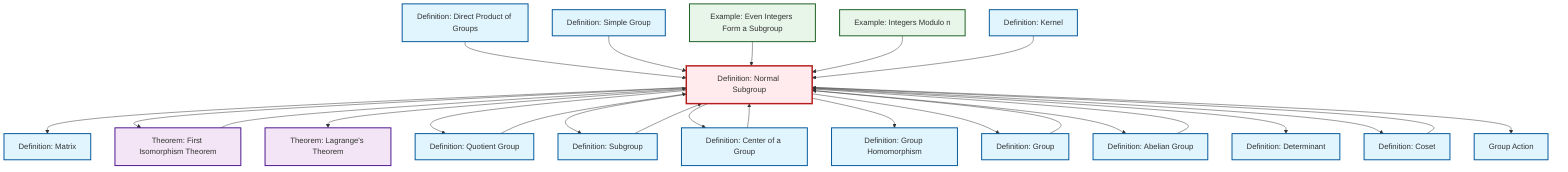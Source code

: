 graph TD
    classDef definition fill:#e1f5fe,stroke:#01579b,stroke-width:2px
    classDef theorem fill:#f3e5f5,stroke:#4a148c,stroke-width:2px
    classDef axiom fill:#fff3e0,stroke:#e65100,stroke-width:2px
    classDef example fill:#e8f5e9,stroke:#1b5e20,stroke-width:2px
    classDef current fill:#ffebee,stroke:#b71c1c,stroke-width:3px
    def-determinant["Definition: Determinant"]:::definition
    def-kernel["Definition: Kernel"]:::definition
    def-group-action["Group Action"]:::definition
    ex-even-integers-subgroup["Example: Even Integers Form a Subgroup"]:::example
    thm-first-isomorphism["Theorem: First Isomorphism Theorem"]:::theorem
    thm-lagrange["Theorem: Lagrange's Theorem"]:::theorem
    def-subgroup["Definition: Subgroup"]:::definition
    def-simple-group["Definition: Simple Group"]:::definition
    def-matrix["Definition: Matrix"]:::definition
    def-group["Definition: Group"]:::definition
    def-coset["Definition: Coset"]:::definition
    def-quotient-group["Definition: Quotient Group"]:::definition
    def-direct-product["Definition: Direct Product of Groups"]:::definition
    ex-quotient-integers-mod-n["Example: Integers Modulo n"]:::example
    def-abelian-group["Definition: Abelian Group"]:::definition
    def-normal-subgroup["Definition: Normal Subgroup"]:::definition
    def-center-of-group["Definition: Center of a Group"]:::definition
    def-homomorphism["Definition: Group Homomorphism"]:::definition
    def-normal-subgroup --> def-matrix
    def-normal-subgroup --> thm-first-isomorphism
    def-normal-subgroup --> thm-lagrange
    def-normal-subgroup --> def-quotient-group
    def-center-of-group --> def-normal-subgroup
    def-abelian-group --> def-normal-subgroup
    def-group --> def-normal-subgroup
    def-quotient-group --> def-normal-subgroup
    def-direct-product --> def-normal-subgroup
    def-normal-subgroup --> def-subgroup
    def-simple-group --> def-normal-subgroup
    ex-even-integers-subgroup --> def-normal-subgroup
    ex-quotient-integers-mod-n --> def-normal-subgroup
    def-subgroup --> def-normal-subgroup
    def-normal-subgroup --> def-center-of-group
    def-normal-subgroup --> def-homomorphism
    def-normal-subgroup --> def-group
    def-normal-subgroup --> def-abelian-group
    def-normal-subgroup --> def-determinant
    def-normal-subgroup --> def-coset
    thm-first-isomorphism --> def-normal-subgroup
    def-kernel --> def-normal-subgroup
    def-coset --> def-normal-subgroup
    def-normal-subgroup --> def-group-action
    class def-normal-subgroup current